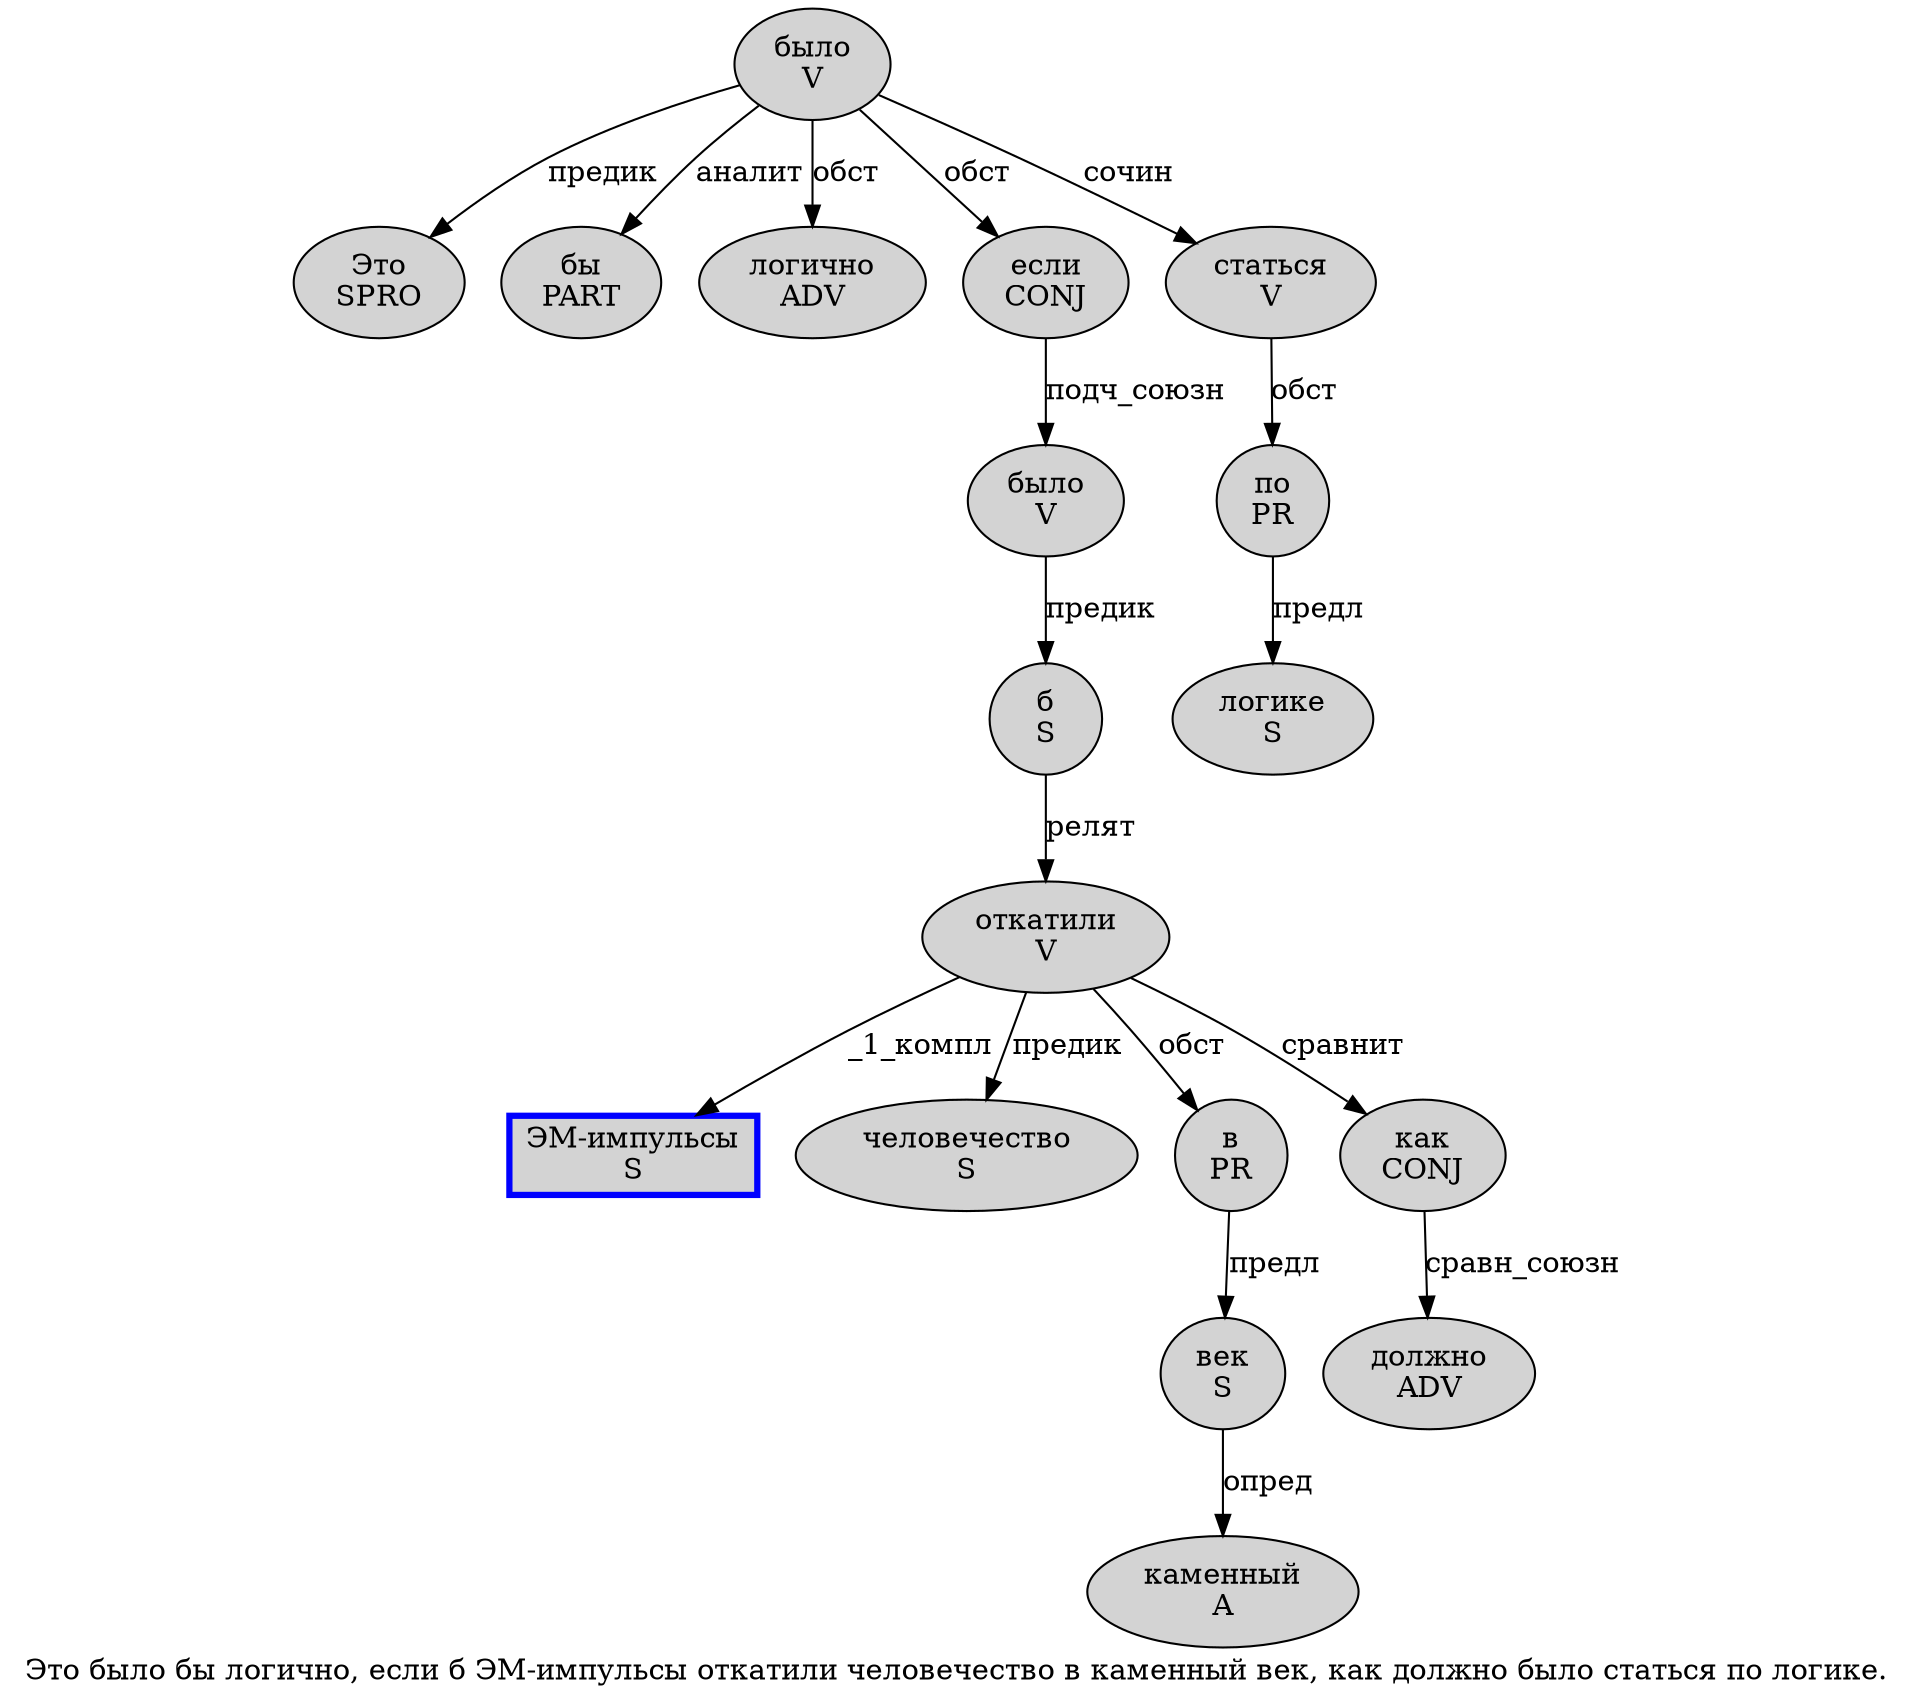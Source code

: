 digraph SENTENCE_2738 {
	graph [label="Это было бы логично, если б ЭМ-импульсы откатили человечество в каменный век, как должно было статься по логике."]
	node [style=filled]
		0 [label="Это
SPRO" color="" fillcolor=lightgray penwidth=1 shape=ellipse]
		1 [label="было
V" color="" fillcolor=lightgray penwidth=1 shape=ellipse]
		2 [label="бы
PART" color="" fillcolor=lightgray penwidth=1 shape=ellipse]
		3 [label="логично
ADV" color="" fillcolor=lightgray penwidth=1 shape=ellipse]
		5 [label="если
CONJ" color="" fillcolor=lightgray penwidth=1 shape=ellipse]
		6 [label="б
S" color="" fillcolor=lightgray penwidth=1 shape=ellipse]
		7 [label="ЭМ-импульсы
S" color=blue fillcolor=lightgray penwidth=3 shape=box]
		8 [label="откатили
V" color="" fillcolor=lightgray penwidth=1 shape=ellipse]
		9 [label="человечество
S" color="" fillcolor=lightgray penwidth=1 shape=ellipse]
		10 [label="в
PR" color="" fillcolor=lightgray penwidth=1 shape=ellipse]
		11 [label="каменный
A" color="" fillcolor=lightgray penwidth=1 shape=ellipse]
		12 [label="век
S" color="" fillcolor=lightgray penwidth=1 shape=ellipse]
		14 [label="как
CONJ" color="" fillcolor=lightgray penwidth=1 shape=ellipse]
		15 [label="должно
ADV" color="" fillcolor=lightgray penwidth=1 shape=ellipse]
		16 [label="было
V" color="" fillcolor=lightgray penwidth=1 shape=ellipse]
		17 [label="статься
V" color="" fillcolor=lightgray penwidth=1 shape=ellipse]
		18 [label="по
PR" color="" fillcolor=lightgray penwidth=1 shape=ellipse]
		19 [label="логике
S" color="" fillcolor=lightgray penwidth=1 shape=ellipse]
			16 -> 6 [label="предик"]
			6 -> 8 [label="релят"]
			12 -> 11 [label="опред"]
			1 -> 0 [label="предик"]
			1 -> 2 [label="аналит"]
			1 -> 3 [label="обст"]
			1 -> 5 [label="обст"]
			1 -> 17 [label="сочин"]
			18 -> 19 [label="предл"]
			5 -> 16 [label="подч_союзн"]
			8 -> 7 [label="_1_компл"]
			8 -> 9 [label="предик"]
			8 -> 10 [label="обст"]
			8 -> 14 [label="сравнит"]
			17 -> 18 [label="обст"]
			14 -> 15 [label="сравн_союзн"]
			10 -> 12 [label="предл"]
}